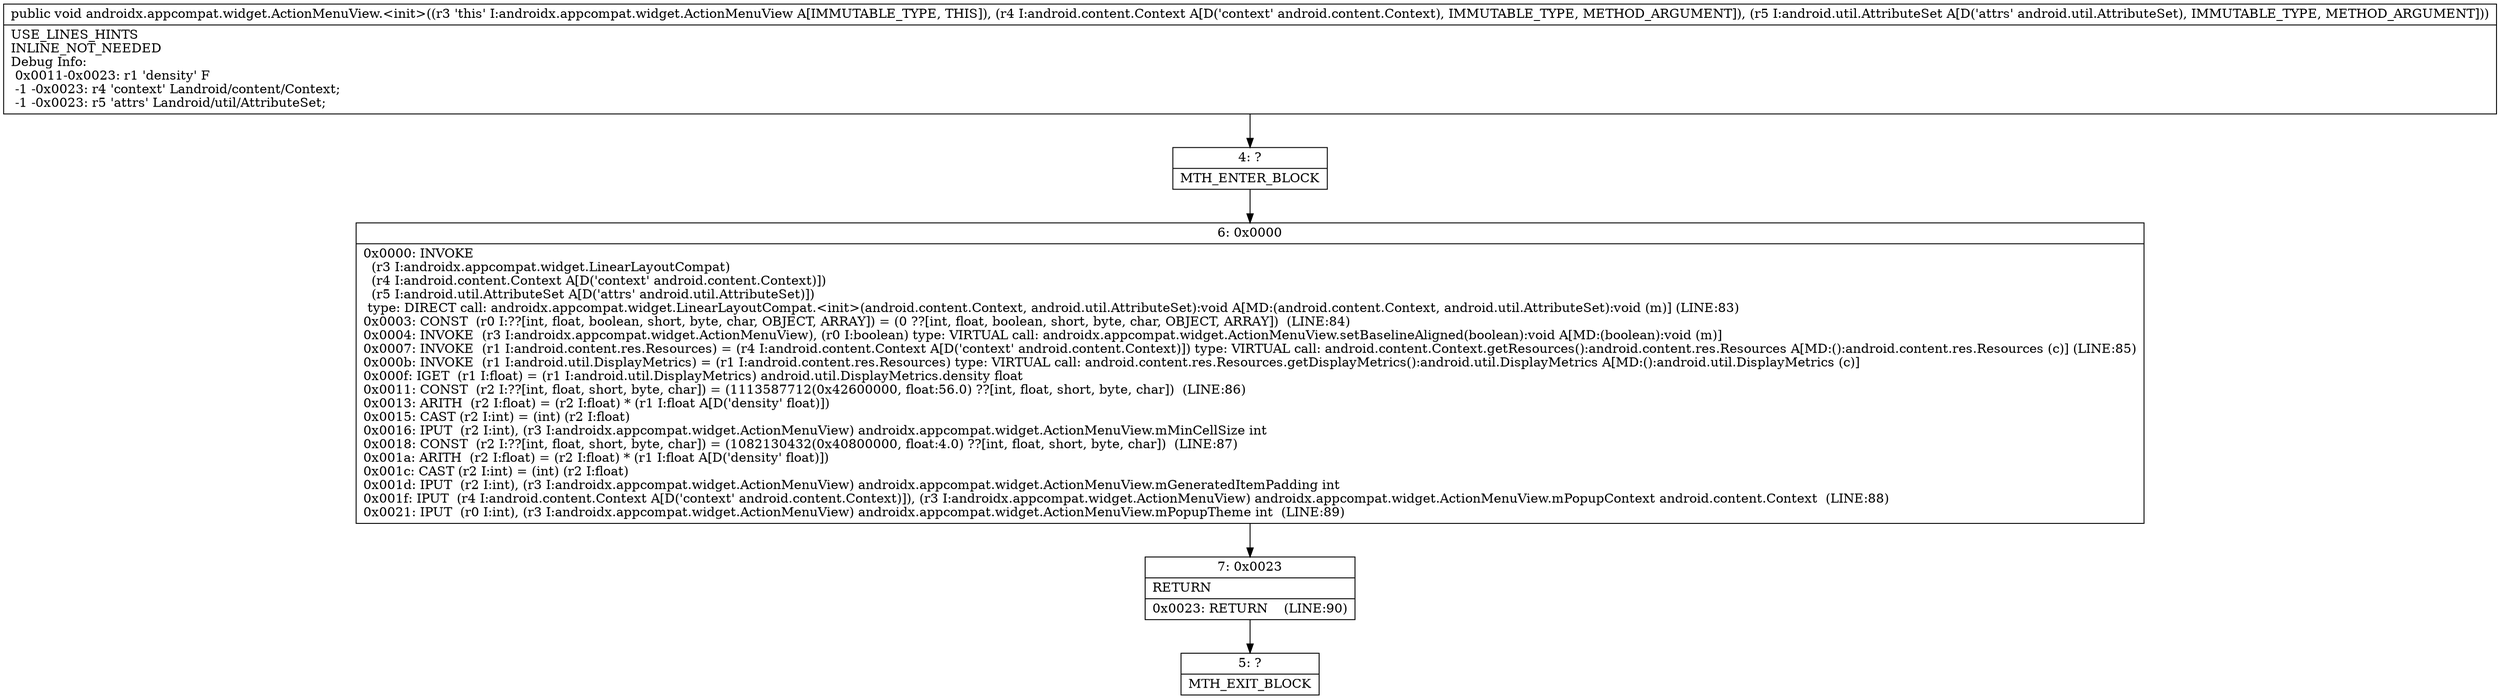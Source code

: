 digraph "CFG forandroidx.appcompat.widget.ActionMenuView.\<init\>(Landroid\/content\/Context;Landroid\/util\/AttributeSet;)V" {
Node_4 [shape=record,label="{4\:\ ?|MTH_ENTER_BLOCK\l}"];
Node_6 [shape=record,label="{6\:\ 0x0000|0x0000: INVOKE  \l  (r3 I:androidx.appcompat.widget.LinearLayoutCompat)\l  (r4 I:android.content.Context A[D('context' android.content.Context)])\l  (r5 I:android.util.AttributeSet A[D('attrs' android.util.AttributeSet)])\l type: DIRECT call: androidx.appcompat.widget.LinearLayoutCompat.\<init\>(android.content.Context, android.util.AttributeSet):void A[MD:(android.content.Context, android.util.AttributeSet):void (m)] (LINE:83)\l0x0003: CONST  (r0 I:??[int, float, boolean, short, byte, char, OBJECT, ARRAY]) = (0 ??[int, float, boolean, short, byte, char, OBJECT, ARRAY])  (LINE:84)\l0x0004: INVOKE  (r3 I:androidx.appcompat.widget.ActionMenuView), (r0 I:boolean) type: VIRTUAL call: androidx.appcompat.widget.ActionMenuView.setBaselineAligned(boolean):void A[MD:(boolean):void (m)]\l0x0007: INVOKE  (r1 I:android.content.res.Resources) = (r4 I:android.content.Context A[D('context' android.content.Context)]) type: VIRTUAL call: android.content.Context.getResources():android.content.res.Resources A[MD:():android.content.res.Resources (c)] (LINE:85)\l0x000b: INVOKE  (r1 I:android.util.DisplayMetrics) = (r1 I:android.content.res.Resources) type: VIRTUAL call: android.content.res.Resources.getDisplayMetrics():android.util.DisplayMetrics A[MD:():android.util.DisplayMetrics (c)]\l0x000f: IGET  (r1 I:float) = (r1 I:android.util.DisplayMetrics) android.util.DisplayMetrics.density float \l0x0011: CONST  (r2 I:??[int, float, short, byte, char]) = (1113587712(0x42600000, float:56.0) ??[int, float, short, byte, char])  (LINE:86)\l0x0013: ARITH  (r2 I:float) = (r2 I:float) * (r1 I:float A[D('density' float)]) \l0x0015: CAST (r2 I:int) = (int) (r2 I:float) \l0x0016: IPUT  (r2 I:int), (r3 I:androidx.appcompat.widget.ActionMenuView) androidx.appcompat.widget.ActionMenuView.mMinCellSize int \l0x0018: CONST  (r2 I:??[int, float, short, byte, char]) = (1082130432(0x40800000, float:4.0) ??[int, float, short, byte, char])  (LINE:87)\l0x001a: ARITH  (r2 I:float) = (r2 I:float) * (r1 I:float A[D('density' float)]) \l0x001c: CAST (r2 I:int) = (int) (r2 I:float) \l0x001d: IPUT  (r2 I:int), (r3 I:androidx.appcompat.widget.ActionMenuView) androidx.appcompat.widget.ActionMenuView.mGeneratedItemPadding int \l0x001f: IPUT  (r4 I:android.content.Context A[D('context' android.content.Context)]), (r3 I:androidx.appcompat.widget.ActionMenuView) androidx.appcompat.widget.ActionMenuView.mPopupContext android.content.Context  (LINE:88)\l0x0021: IPUT  (r0 I:int), (r3 I:androidx.appcompat.widget.ActionMenuView) androidx.appcompat.widget.ActionMenuView.mPopupTheme int  (LINE:89)\l}"];
Node_7 [shape=record,label="{7\:\ 0x0023|RETURN\l|0x0023: RETURN    (LINE:90)\l}"];
Node_5 [shape=record,label="{5\:\ ?|MTH_EXIT_BLOCK\l}"];
MethodNode[shape=record,label="{public void androidx.appcompat.widget.ActionMenuView.\<init\>((r3 'this' I:androidx.appcompat.widget.ActionMenuView A[IMMUTABLE_TYPE, THIS]), (r4 I:android.content.Context A[D('context' android.content.Context), IMMUTABLE_TYPE, METHOD_ARGUMENT]), (r5 I:android.util.AttributeSet A[D('attrs' android.util.AttributeSet), IMMUTABLE_TYPE, METHOD_ARGUMENT]))  | USE_LINES_HINTS\lINLINE_NOT_NEEDED\lDebug Info:\l  0x0011\-0x0023: r1 'density' F\l  \-1 \-0x0023: r4 'context' Landroid\/content\/Context;\l  \-1 \-0x0023: r5 'attrs' Landroid\/util\/AttributeSet;\l}"];
MethodNode -> Node_4;Node_4 -> Node_6;
Node_6 -> Node_7;
Node_7 -> Node_5;
}

